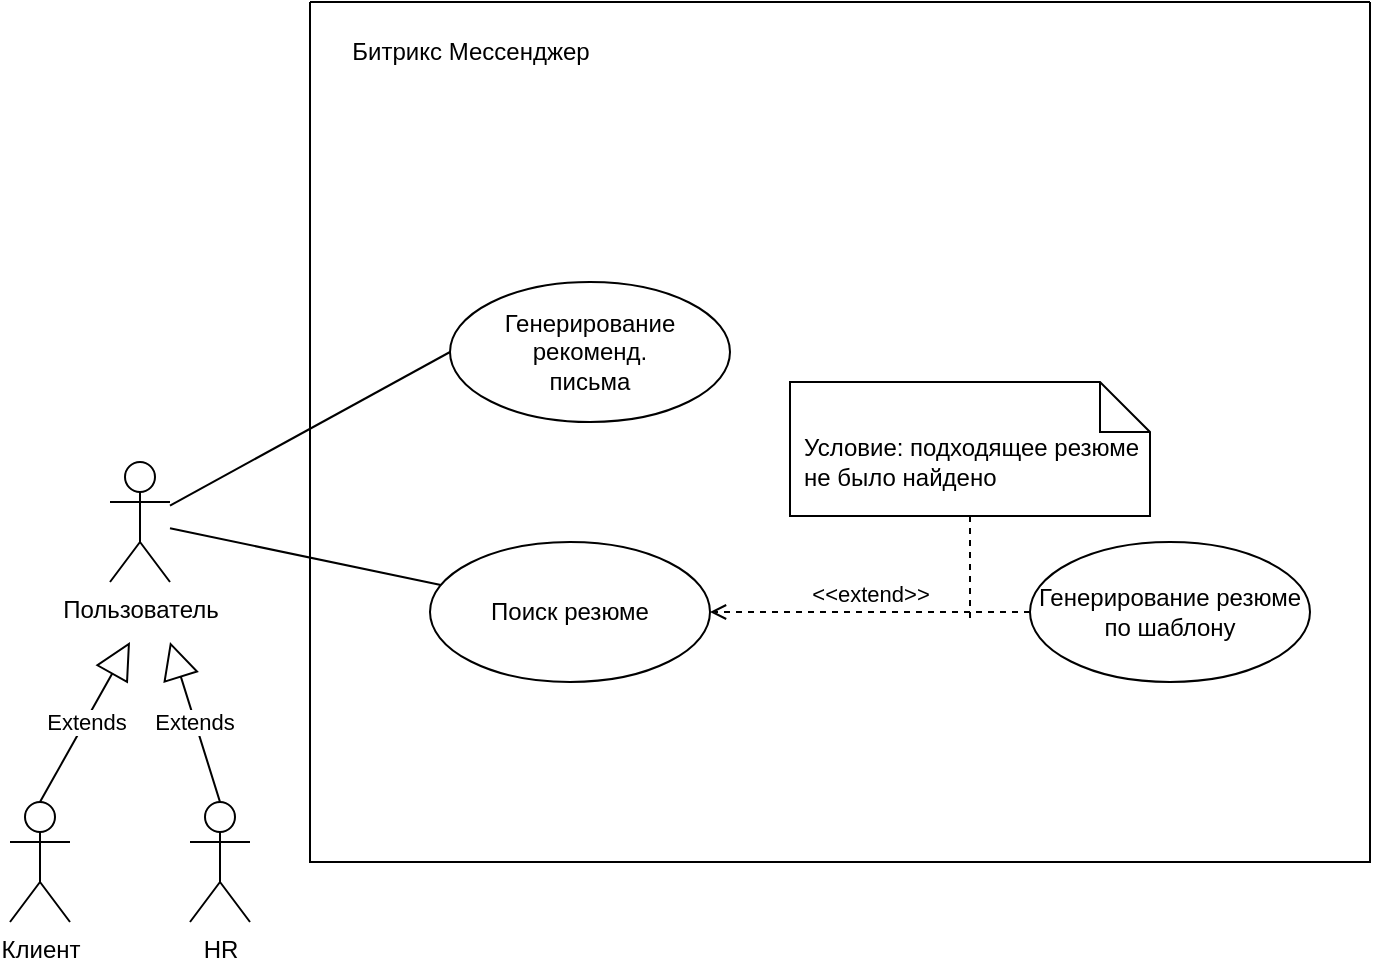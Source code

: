 <mxfile version="24.7.17">
  <diagram name="Page-1" id="1sPT936aGN_UOpMYto58">
    <mxGraphModel dx="954" dy="577" grid="1" gridSize="10" guides="1" tooltips="1" connect="1" arrows="1" fold="1" page="1" pageScale="1" pageWidth="850" pageHeight="1100" math="0" shadow="0">
      <root>
        <mxCell id="0" />
        <mxCell id="1" parent="0" />
        <mxCell id="IvNel_QEWwxxVgeuqojj-7" style="rounded=0;orthogonalLoop=1;jettySize=auto;html=1;entryX=0;entryY=0.5;entryDx=0;entryDy=0;endArrow=none;endFill=0;" edge="1" parent="1" source="IvNel_QEWwxxVgeuqojj-3" target="IvNel_QEWwxxVgeuqojj-2">
          <mxGeometry relative="1" as="geometry" />
        </mxCell>
        <mxCell id="IvNel_QEWwxxVgeuqojj-8" style="rounded=0;orthogonalLoop=1;jettySize=auto;html=1;endArrow=none;endFill=0;" edge="1" parent="1" source="IvNel_QEWwxxVgeuqojj-3" target="IvNel_QEWwxxVgeuqojj-5">
          <mxGeometry relative="1" as="geometry" />
        </mxCell>
        <mxCell id="IvNel_QEWwxxVgeuqojj-3" value="Пользователь" style="shape=umlActor;verticalLabelPosition=bottom;verticalAlign=top;html=1;" vertex="1" parent="1">
          <mxGeometry x="70" y="280" width="30" height="60" as="geometry" />
        </mxCell>
        <mxCell id="IvNel_QEWwxxVgeuqojj-4" value="" style="swimlane;startSize=0;" vertex="1" parent="1">
          <mxGeometry x="170" y="50" width="530" height="430" as="geometry" />
        </mxCell>
        <mxCell id="IvNel_QEWwxxVgeuqojj-2" value="&lt;div&gt;Генерирование &lt;br&gt;&lt;/div&gt;&lt;div&gt;рекоменд.&lt;/div&gt;&lt;div&gt;письма&lt;br&gt;&lt;/div&gt;" style="ellipse;whiteSpace=wrap;html=1;" vertex="1" parent="IvNel_QEWwxxVgeuqojj-4">
          <mxGeometry x="70" y="140" width="140" height="70" as="geometry" />
        </mxCell>
        <mxCell id="IvNel_QEWwxxVgeuqojj-5" value="Поиск резюме" style="ellipse;whiteSpace=wrap;html=1;" vertex="1" parent="IvNel_QEWwxxVgeuqojj-4">
          <mxGeometry x="60" y="270" width="140" height="70" as="geometry" />
        </mxCell>
        <mxCell id="IvNel_QEWwxxVgeuqojj-6" value="Генерирование резюме по шаблону" style="ellipse;whiteSpace=wrap;html=1;" vertex="1" parent="IvNel_QEWwxxVgeuqojj-4">
          <mxGeometry x="360" y="270" width="140" height="70" as="geometry" />
        </mxCell>
        <mxCell id="IvNel_QEWwxxVgeuqojj-9" value="&amp;lt;&amp;lt;extend&amp;gt;&amp;gt;" style="html=1;verticalAlign=bottom;labelBackgroundColor=none;endArrow=open;endFill=0;dashed=1;rounded=0;exitX=0;exitY=0.5;exitDx=0;exitDy=0;entryX=1;entryY=0.5;entryDx=0;entryDy=0;" edge="1" parent="IvNel_QEWwxxVgeuqojj-4" source="IvNel_QEWwxxVgeuqojj-6" target="IvNel_QEWwxxVgeuqojj-5">
          <mxGeometry width="160" relative="1" as="geometry">
            <mxPoint x="220" y="260" as="sourcePoint" />
            <mxPoint x="380" y="260" as="targetPoint" />
          </mxGeometry>
        </mxCell>
        <mxCell id="IvNel_QEWwxxVgeuqojj-12" style="edgeStyle=orthogonalEdgeStyle;rounded=0;orthogonalLoop=1;jettySize=auto;html=1;dashed=1;endArrow=none;endFill=0;" edge="1" parent="IvNel_QEWwxxVgeuqojj-4" source="IvNel_QEWwxxVgeuqojj-10">
          <mxGeometry relative="1" as="geometry">
            <mxPoint x="330" y="310" as="targetPoint" />
          </mxGeometry>
        </mxCell>
        <mxCell id="IvNel_QEWwxxVgeuqojj-10" value="" style="shape=note2;boundedLbl=1;whiteSpace=wrap;html=1;size=25;verticalAlign=top;align=left;spacingLeft=5;" vertex="1" parent="IvNel_QEWwxxVgeuqojj-4">
          <mxGeometry x="240" y="190" width="180" height="67" as="geometry" />
        </mxCell>
        <mxCell id="IvNel_QEWwxxVgeuqojj-11" value="Условие: подходящее резюме не было найдено" style="resizeWidth=1;part=1;strokeColor=none;fillColor=none;align=left;spacingLeft=5;whiteSpace=wrap;html=1;" vertex="1" parent="IvNel_QEWwxxVgeuqojj-10">
          <mxGeometry width="180" height="80" relative="1" as="geometry" />
        </mxCell>
        <mxCell id="IvNel_QEWwxxVgeuqojj-13" value="Битрикс Мессенджер" style="text;html=1;align=center;verticalAlign=middle;resizable=0;points=[];autosize=1;strokeColor=none;fillColor=none;" vertex="1" parent="IvNel_QEWwxxVgeuqojj-4">
          <mxGeometry x="10" y="10" width="140" height="30" as="geometry" />
        </mxCell>
        <mxCell id="IvNel_QEWwxxVgeuqojj-14" value="Клиент" style="shape=umlActor;verticalLabelPosition=bottom;verticalAlign=top;html=1;" vertex="1" parent="1">
          <mxGeometry x="20" y="450" width="30" height="60" as="geometry" />
        </mxCell>
        <mxCell id="IvNel_QEWwxxVgeuqojj-15" value="HR " style="shape=umlActor;verticalLabelPosition=bottom;verticalAlign=top;html=1;" vertex="1" parent="1">
          <mxGeometry x="110" y="450" width="30" height="60" as="geometry" />
        </mxCell>
        <mxCell id="IvNel_QEWwxxVgeuqojj-16" value="Extends" style="endArrow=block;endSize=16;endFill=0;html=1;rounded=0;exitX=0.5;exitY=0;exitDx=0;exitDy=0;exitPerimeter=0;" edge="1" parent="1" source="IvNel_QEWwxxVgeuqojj-14">
          <mxGeometry width="160" relative="1" as="geometry">
            <mxPoint x="380" y="310" as="sourcePoint" />
            <mxPoint x="80" y="370" as="targetPoint" />
          </mxGeometry>
        </mxCell>
        <mxCell id="IvNel_QEWwxxVgeuqojj-19" value="Extends" style="endArrow=block;endSize=16;endFill=0;html=1;rounded=0;exitX=0.5;exitY=0;exitDx=0;exitDy=0;exitPerimeter=0;" edge="1" parent="1" source="IvNel_QEWwxxVgeuqojj-15">
          <mxGeometry width="160" relative="1" as="geometry">
            <mxPoint x="45" y="460" as="sourcePoint" />
            <mxPoint x="100" y="370" as="targetPoint" />
          </mxGeometry>
        </mxCell>
      </root>
    </mxGraphModel>
  </diagram>
</mxfile>
